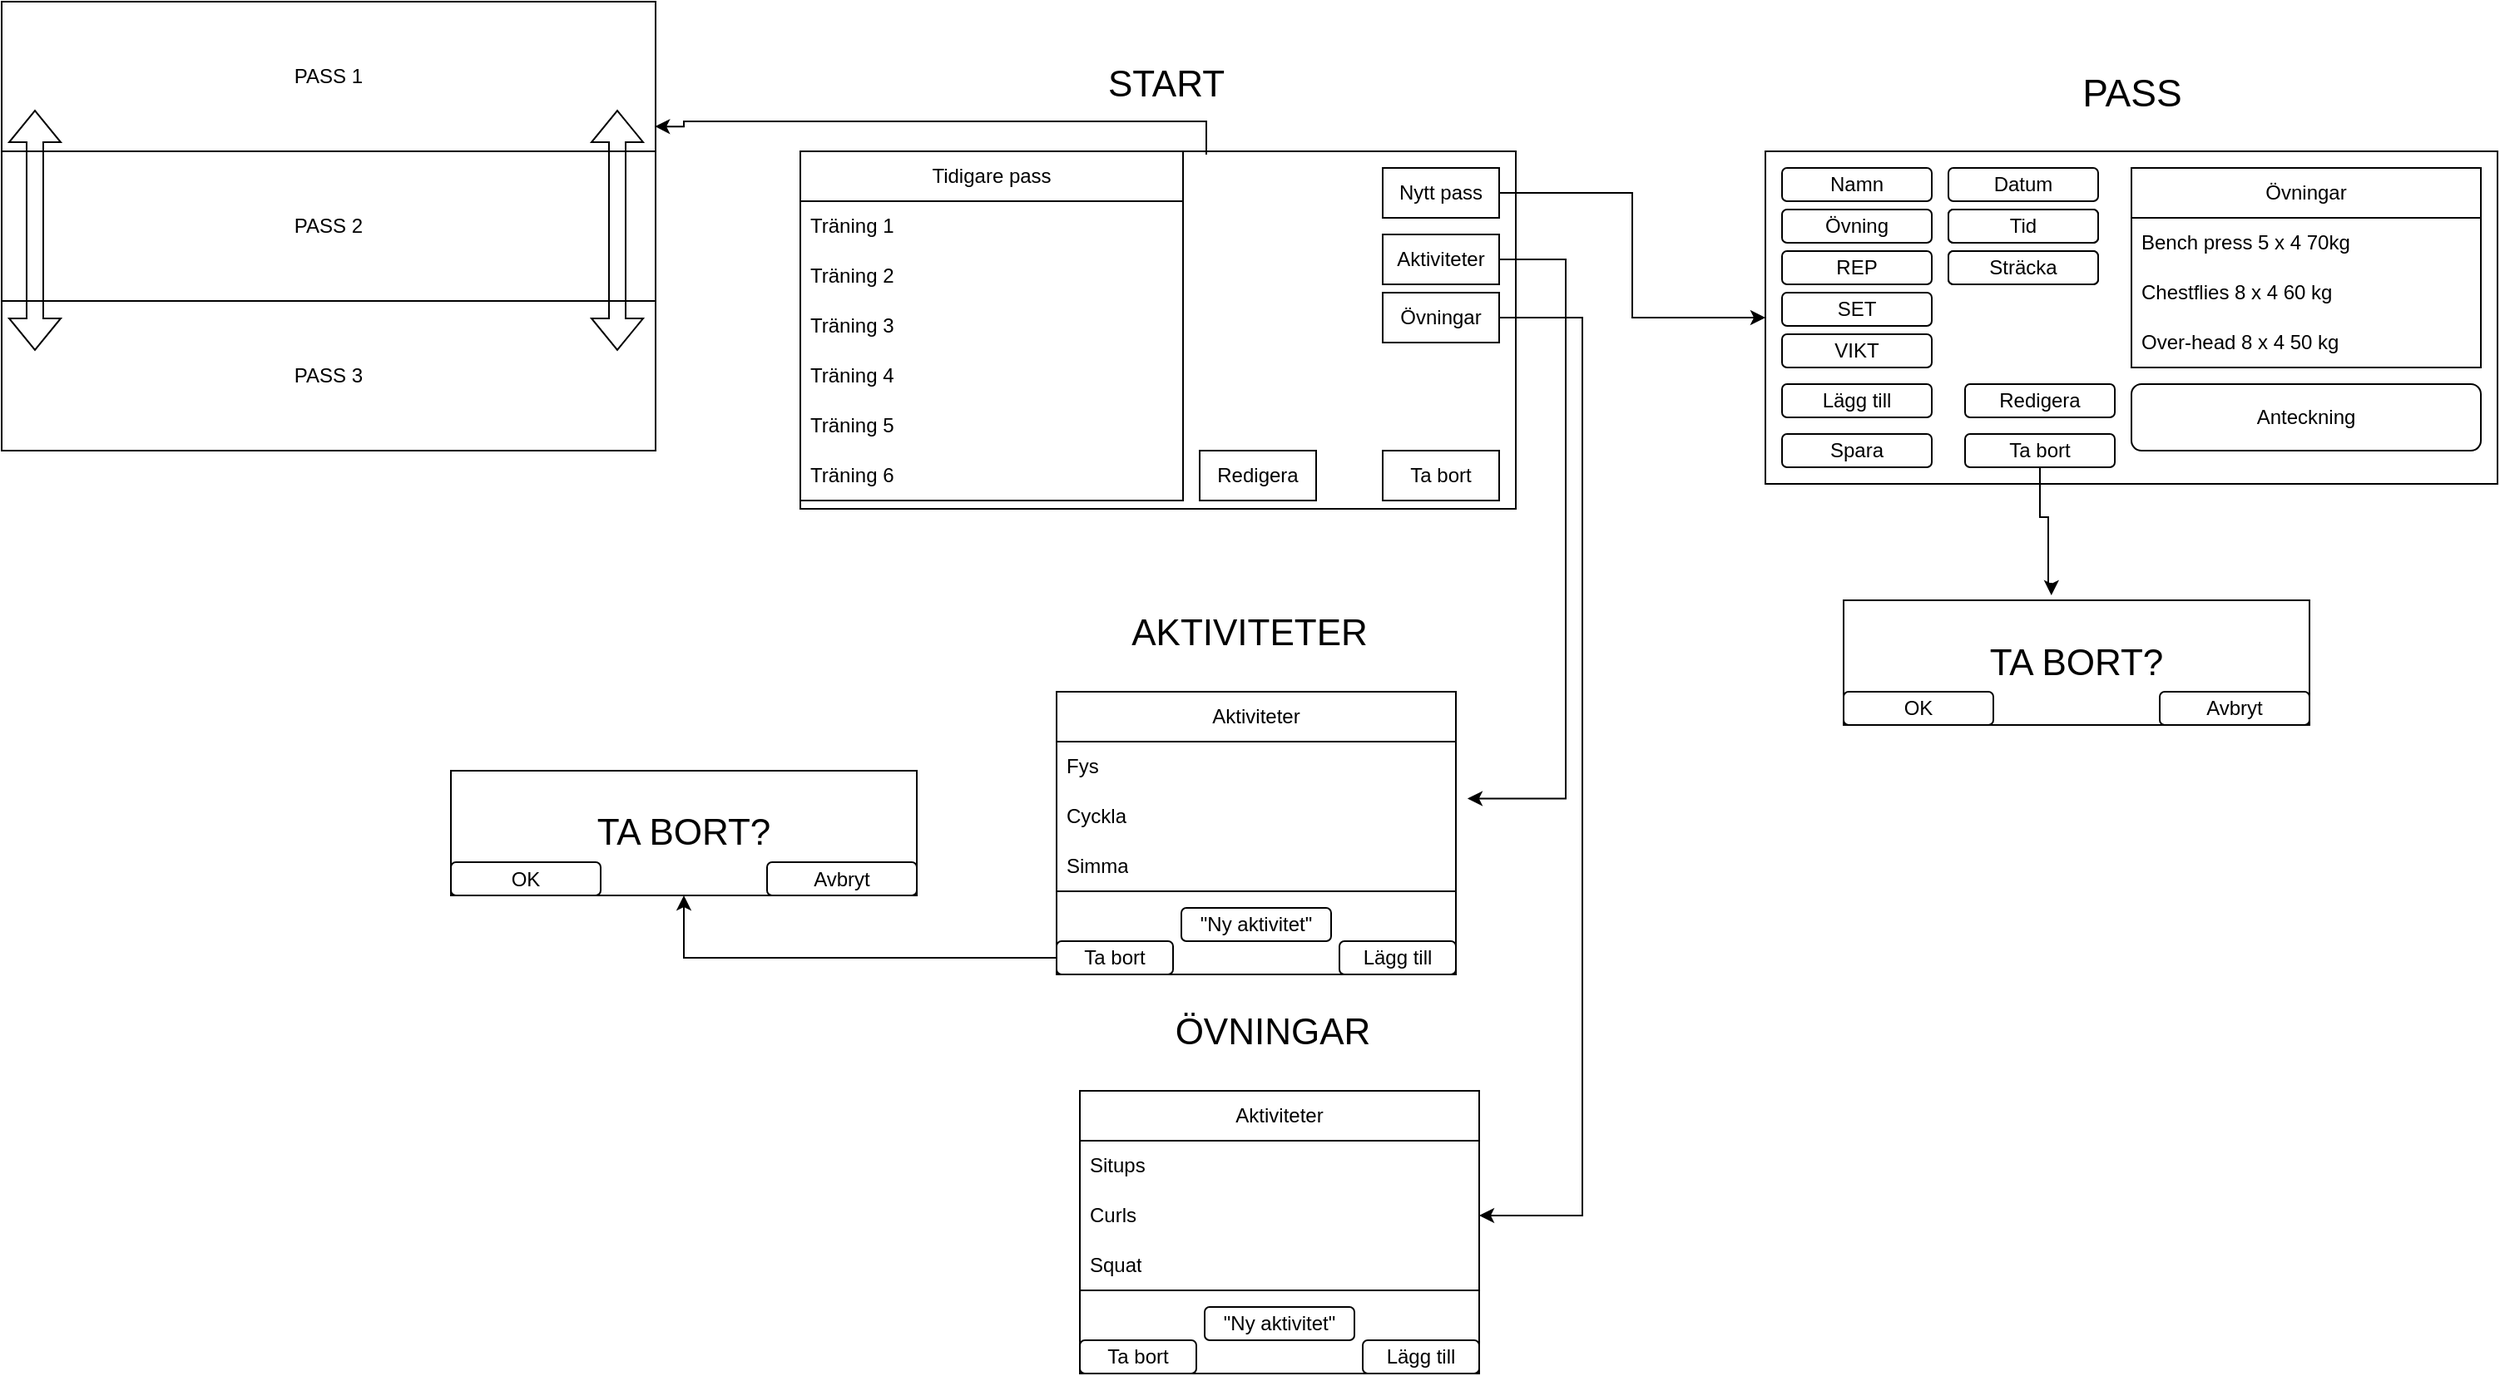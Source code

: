 <mxfile version="20.8.5" type="device"><diagram id="q-QDbmqCfpStdSSsm-XO" name="Page-1"><mxGraphModel dx="2252" dy="728" grid="1" gridSize="10" guides="1" tooltips="1" connect="1" arrows="1" fold="1" page="1" pageScale="1" pageWidth="827" pageHeight="1169" math="0" shadow="0"><root><mxCell id="0"/><mxCell id="1" parent="0"/><mxCell id="s7B7bV2NRUD7LYbY3rHo-2" value="" style="rounded=0;whiteSpace=wrap;html=1;" parent="1" vertex="1"><mxGeometry x="-20" y="165" width="430" height="215" as="geometry"/></mxCell><mxCell id="s7B7bV2NRUD7LYbY3rHo-5" value="Tidigare pass&lt;br&gt;" style="swimlane;fontStyle=0;childLayout=stackLayout;horizontal=1;startSize=30;horizontalStack=0;resizeParent=1;resizeParentMax=0;resizeLast=0;collapsible=1;marginBottom=0;whiteSpace=wrap;html=1;" parent="1" vertex="1"><mxGeometry x="-20" y="165" width="230" height="210" as="geometry"/></mxCell><mxCell id="s7B7bV2NRUD7LYbY3rHo-6" value="Träning 1" style="text;strokeColor=none;fillColor=none;align=left;verticalAlign=middle;spacingLeft=4;spacingRight=4;overflow=hidden;points=[[0,0.5],[1,0.5]];portConstraint=eastwest;rotatable=0;whiteSpace=wrap;html=1;" parent="s7B7bV2NRUD7LYbY3rHo-5" vertex="1"><mxGeometry y="30" width="230" height="30" as="geometry"/></mxCell><mxCell id="s7B7bV2NRUD7LYbY3rHo-7" value="Träning 2" style="text;strokeColor=none;fillColor=none;align=left;verticalAlign=middle;spacingLeft=4;spacingRight=4;overflow=hidden;points=[[0,0.5],[1,0.5]];portConstraint=eastwest;rotatable=0;whiteSpace=wrap;html=1;" parent="s7B7bV2NRUD7LYbY3rHo-5" vertex="1"><mxGeometry y="60" width="230" height="30" as="geometry"/></mxCell><mxCell id="s7B7bV2NRUD7LYbY3rHo-8" value="Träning 3" style="text;strokeColor=none;fillColor=none;align=left;verticalAlign=middle;spacingLeft=4;spacingRight=4;overflow=hidden;points=[[0,0.5],[1,0.5]];portConstraint=eastwest;rotatable=0;whiteSpace=wrap;html=1;" parent="s7B7bV2NRUD7LYbY3rHo-5" vertex="1"><mxGeometry y="90" width="230" height="30" as="geometry"/></mxCell><mxCell id="kynC1SwTJ-XHh9yqKAMK-9" value="Träning 4&lt;span style=&quot;white-space: pre;&quot;&gt;&#9;&lt;/span&gt;" style="text;strokeColor=none;fillColor=none;align=left;verticalAlign=middle;spacingLeft=4;spacingRight=4;overflow=hidden;points=[[0,0.5],[1,0.5]];portConstraint=eastwest;rotatable=0;whiteSpace=wrap;html=1;" vertex="1" parent="s7B7bV2NRUD7LYbY3rHo-5"><mxGeometry y="120" width="230" height="30" as="geometry"/></mxCell><mxCell id="kynC1SwTJ-XHh9yqKAMK-10" value="Träning 5" style="text;strokeColor=none;fillColor=none;align=left;verticalAlign=middle;spacingLeft=4;spacingRight=4;overflow=hidden;points=[[0,0.5],[1,0.5]];portConstraint=eastwest;rotatable=0;whiteSpace=wrap;html=1;" vertex="1" parent="s7B7bV2NRUD7LYbY3rHo-5"><mxGeometry y="150" width="230" height="30" as="geometry"/></mxCell><mxCell id="kynC1SwTJ-XHh9yqKAMK-11" value="Träning 6" style="text;strokeColor=none;fillColor=none;align=left;verticalAlign=middle;spacingLeft=4;spacingRight=4;overflow=hidden;points=[[0,0.5],[1,0.5]];portConstraint=eastwest;rotatable=0;whiteSpace=wrap;html=1;" vertex="1" parent="s7B7bV2NRUD7LYbY3rHo-5"><mxGeometry y="180" width="230" height="30" as="geometry"/></mxCell><mxCell id="s7B7bV2NRUD7LYbY3rHo-9" value="Nytt pass" style="rounded=0;whiteSpace=wrap;html=1;" parent="1" vertex="1"><mxGeometry x="330" y="175" width="70" height="30" as="geometry"/></mxCell><mxCell id="s7B7bV2NRUD7LYbY3rHo-32" value="Ta bort" style="rounded=0;whiteSpace=wrap;html=1;" parent="1" vertex="1"><mxGeometry x="330" y="345" width="70" height="30" as="geometry"/></mxCell><mxCell id="s7B7bV2NRUD7LYbY3rHo-39" value="" style="rounded=0;whiteSpace=wrap;html=1;" parent="1" vertex="1"><mxGeometry x="560" y="165" width="440" height="200" as="geometry"/></mxCell><mxCell id="s7B7bV2NRUD7LYbY3rHo-40" value="Datum" style="rounded=1;whiteSpace=wrap;html=1;" parent="1" vertex="1"><mxGeometry x="670" y="175" width="90" height="20" as="geometry"/></mxCell><mxCell id="s7B7bV2NRUD7LYbY3rHo-41" value="Tid" style="rounded=1;whiteSpace=wrap;html=1;" parent="1" vertex="1"><mxGeometry x="670" y="200" width="90" height="20" as="geometry"/></mxCell><mxCell id="s7B7bV2NRUD7LYbY3rHo-55" value="Övningar" style="swimlane;fontStyle=0;childLayout=stackLayout;horizontal=1;startSize=30;horizontalStack=0;resizeParent=1;resizeParentMax=0;resizeLast=0;collapsible=1;marginBottom=0;whiteSpace=wrap;html=1;" parent="1" vertex="1"><mxGeometry x="780" y="175" width="210" height="120" as="geometry"/></mxCell><mxCell id="s7B7bV2NRUD7LYbY3rHo-56" value="Bench press 5 x 4 70kg" style="text;strokeColor=none;fillColor=none;align=left;verticalAlign=middle;spacingLeft=4;spacingRight=4;overflow=hidden;points=[[0,0.5],[1,0.5]];portConstraint=eastwest;rotatable=0;whiteSpace=wrap;html=1;" parent="s7B7bV2NRUD7LYbY3rHo-55" vertex="1"><mxGeometry y="30" width="210" height="30" as="geometry"/></mxCell><mxCell id="s7B7bV2NRUD7LYbY3rHo-57" value="Chestflies 8 x 4 60 kg" style="text;strokeColor=none;fillColor=none;align=left;verticalAlign=middle;spacingLeft=4;spacingRight=4;overflow=hidden;points=[[0,0.5],[1,0.5]];portConstraint=eastwest;rotatable=0;whiteSpace=wrap;html=1;" parent="s7B7bV2NRUD7LYbY3rHo-55" vertex="1"><mxGeometry y="60" width="210" height="30" as="geometry"/></mxCell><mxCell id="s7B7bV2NRUD7LYbY3rHo-58" value="Over-head 8 x 4 50 kg" style="text;strokeColor=none;fillColor=none;align=left;verticalAlign=middle;spacingLeft=4;spacingRight=4;overflow=hidden;points=[[0,0.5],[1,0.5]];portConstraint=eastwest;rotatable=0;whiteSpace=wrap;html=1;" parent="s7B7bV2NRUD7LYbY3rHo-55" vertex="1"><mxGeometry y="90" width="210" height="30" as="geometry"/></mxCell><mxCell id="s7B7bV2NRUD7LYbY3rHo-66" value="Övning" style="rounded=1;whiteSpace=wrap;html=1;" parent="1" vertex="1"><mxGeometry x="570" y="200" width="90" height="20" as="geometry"/></mxCell><mxCell id="s7B7bV2NRUD7LYbY3rHo-67" value="Anteckning" style="rounded=1;whiteSpace=wrap;html=1;" parent="1" vertex="1"><mxGeometry x="780" y="305" width="210" height="40" as="geometry"/></mxCell><mxCell id="s7B7bV2NRUD7LYbY3rHo-74" style="edgeStyle=orthogonalEdgeStyle;rounded=0;orthogonalLoop=1;jettySize=auto;html=1;entryX=0;entryY=0.5;entryDx=0;entryDy=0;" parent="1" source="s7B7bV2NRUD7LYbY3rHo-9" target="s7B7bV2NRUD7LYbY3rHo-39" edge="1"><mxGeometry relative="1" as="geometry"><mxPoint x="390" y="215" as="sourcePoint"/></mxGeometry></mxCell><mxCell id="s7B7bV2NRUD7LYbY3rHo-77" value="" style="shape=image;html=1;verticalAlign=top;verticalLabelPosition=bottom;labelBackgroundColor=#ffffff;imageAspect=0;aspect=fixed;image=https://cdn1.iconfinder.com/data/icons/material-core/10/arrow-drop-down-128.png" parent="1" vertex="1"><mxGeometry x="640" y="200" width="18" height="18" as="geometry"/></mxCell><mxCell id="kynC1SwTJ-XHh9yqKAMK-41" style="edgeStyle=orthogonalEdgeStyle;rounded=0;orthogonalLoop=1;jettySize=auto;html=1;entryX=1.029;entryY=0.141;entryDx=0;entryDy=0;entryPerimeter=0;fontSize=23;" edge="1" parent="1" source="s7B7bV2NRUD7LYbY3rHo-85" target="s7B7bV2NRUD7LYbY3rHo-94"><mxGeometry relative="1" as="geometry"><Array as="points"><mxPoint x="440" y="230"/><mxPoint x="440" y="554"/></Array></mxGeometry></mxCell><mxCell id="s7B7bV2NRUD7LYbY3rHo-85" value="Aktiviteter" style="rounded=0;whiteSpace=wrap;html=1;" parent="1" vertex="1"><mxGeometry x="330" y="215" width="70" height="30" as="geometry"/></mxCell><mxCell id="s7B7bV2NRUD7LYbY3rHo-86" value="" style="rounded=0;whiteSpace=wrap;html=1;" parent="1" vertex="1"><mxGeometry x="134" y="490" width="240" height="170" as="geometry"/></mxCell><mxCell id="s7B7bV2NRUD7LYbY3rHo-92" value="Aktiviteter" style="swimlane;fontStyle=0;childLayout=stackLayout;horizontal=1;startSize=30;horizontalStack=0;resizeParent=1;resizeParentMax=0;resizeLast=0;collapsible=1;marginBottom=0;whiteSpace=wrap;html=1;" parent="1" vertex="1"><mxGeometry x="134" y="490" width="240" height="120" as="geometry"/></mxCell><mxCell id="s7B7bV2NRUD7LYbY3rHo-93" value="Fys" style="text;strokeColor=none;fillColor=none;align=left;verticalAlign=middle;spacingLeft=4;spacingRight=4;overflow=hidden;points=[[0,0.5],[1,0.5]];portConstraint=eastwest;rotatable=0;whiteSpace=wrap;html=1;" parent="s7B7bV2NRUD7LYbY3rHo-92" vertex="1"><mxGeometry y="30" width="240" height="30" as="geometry"/></mxCell><mxCell id="s7B7bV2NRUD7LYbY3rHo-94" value="Cyckla" style="text;strokeColor=none;fillColor=none;align=left;verticalAlign=middle;spacingLeft=4;spacingRight=4;overflow=hidden;points=[[0,0.5],[1,0.5]];portConstraint=eastwest;rotatable=0;whiteSpace=wrap;html=1;" parent="s7B7bV2NRUD7LYbY3rHo-92" vertex="1"><mxGeometry y="60" width="240" height="30" as="geometry"/></mxCell><mxCell id="s7B7bV2NRUD7LYbY3rHo-95" value="Simma" style="text;strokeColor=none;fillColor=none;align=left;verticalAlign=middle;spacingLeft=4;spacingRight=4;overflow=hidden;points=[[0,0.5],[1,0.5]];portConstraint=eastwest;rotatable=0;whiteSpace=wrap;html=1;" parent="s7B7bV2NRUD7LYbY3rHo-92" vertex="1"><mxGeometry y="90" width="240" height="30" as="geometry"/></mxCell><mxCell id="s7B7bV2NRUD7LYbY3rHo-97" value="Lägg till" style="rounded=1;whiteSpace=wrap;html=1;" parent="1" vertex="1"><mxGeometry x="304" y="640" width="70" height="20" as="geometry"/></mxCell><mxCell id="s7B7bV2NRUD7LYbY3rHo-99" value="&quot;Ny aktivitet&quot;" style="rounded=1;whiteSpace=wrap;html=1;" parent="1" vertex="1"><mxGeometry x="209" y="620" width="90" height="20" as="geometry"/></mxCell><mxCell id="s7B7bV2NRUD7LYbY3rHo-101" value="&lt;font style=&quot;font-size: 22px;&quot;&gt;AKTIVITETER&lt;/font&gt;" style="text;html=1;strokeColor=none;fillColor=none;align=center;verticalAlign=middle;whiteSpace=wrap;rounded=0;" parent="1" vertex="1"><mxGeometry x="120" y="440" width="260" height="30" as="geometry"/></mxCell><mxCell id="s7B7bV2NRUD7LYbY3rHo-120" style="edgeStyle=orthogonalEdgeStyle;rounded=0;orthogonalLoop=1;jettySize=auto;html=1;fontSize=22;entryX=0.446;entryY=-0.04;entryDx=0;entryDy=0;entryPerimeter=0;" parent="1" source="s7B7bV2NRUD7LYbY3rHo-102" edge="1" target="s7B7bV2NRUD7LYbY3rHo-124"><mxGeometry relative="1" as="geometry"><mxPoint x="770" y="425.0" as="targetPoint"/><Array as="points"><mxPoint x="725" y="385"/><mxPoint x="730" y="385"/><mxPoint x="730" y="425"/><mxPoint x="732" y="425"/></Array></mxGeometry></mxCell><mxCell id="s7B7bV2NRUD7LYbY3rHo-102" value="Ta bort" style="rounded=1;whiteSpace=wrap;html=1;" parent="1" vertex="1"><mxGeometry x="680" y="335" width="90" height="20" as="geometry"/></mxCell><mxCell id="s7B7bV2NRUD7LYbY3rHo-107" value="REP" style="rounded=1;whiteSpace=wrap;html=1;" parent="1" vertex="1"><mxGeometry x="570" y="225" width="90" height="20" as="geometry"/></mxCell><mxCell id="s7B7bV2NRUD7LYbY3rHo-108" value="SET" style="rounded=1;whiteSpace=wrap;html=1;" parent="1" vertex="1"><mxGeometry x="570" y="250" width="90" height="20" as="geometry"/></mxCell><mxCell id="s7B7bV2NRUD7LYbY3rHo-109" value="Lägg till" style="rounded=1;whiteSpace=wrap;html=1;" parent="1" vertex="1"><mxGeometry x="570" y="305" width="90" height="20" as="geometry"/></mxCell><mxCell id="s7B7bV2NRUD7LYbY3rHo-110" value="Spara" style="rounded=1;whiteSpace=wrap;html=1;" parent="1" vertex="1"><mxGeometry x="570" y="335" width="90" height="20" as="geometry"/></mxCell><mxCell id="s7B7bV2NRUD7LYbY3rHo-111" style="edgeStyle=orthogonalEdgeStyle;rounded=0;orthogonalLoop=1;jettySize=auto;html=1;exitX=0.5;exitY=1;exitDx=0;exitDy=0;fontSize=22;" parent="1" source="s7B7bV2NRUD7LYbY3rHo-102" target="s7B7bV2NRUD7LYbY3rHo-102" edge="1"><mxGeometry relative="1" as="geometry"/></mxCell><mxCell id="s7B7bV2NRUD7LYbY3rHo-116" value="Redigera" style="rounded=0;whiteSpace=wrap;html=1;" parent="1" vertex="1"><mxGeometry x="220" y="345" width="70" height="30" as="geometry"/></mxCell><mxCell id="s7B7bV2NRUD7LYbY3rHo-119" value="Redigera" style="rounded=1;whiteSpace=wrap;html=1;" parent="1" vertex="1"><mxGeometry x="680" y="305" width="90" height="20" as="geometry"/></mxCell><mxCell id="s7B7bV2NRUD7LYbY3rHo-124" value="TA BORT?" style="rounded=0;whiteSpace=wrap;html=1;fontSize=22;" parent="1" vertex="1"><mxGeometry x="607" y="435" width="280" height="75" as="geometry"/></mxCell><mxCell id="s7B7bV2NRUD7LYbY3rHo-127" value="OK" style="rounded=1;whiteSpace=wrap;html=1;" parent="1" vertex="1"><mxGeometry x="607" y="490" width="90" height="20" as="geometry"/></mxCell><mxCell id="s7B7bV2NRUD7LYbY3rHo-129" value="Avbryt" style="rounded=1;whiteSpace=wrap;html=1;" parent="1" vertex="1"><mxGeometry x="797" y="490" width="90" height="20" as="geometry"/></mxCell><mxCell id="s7B7bV2NRUD7LYbY3rHo-130" value="&lt;span style=&quot;font-size: 22px;&quot;&gt;START&lt;/span&gt;" style="text;html=1;strokeColor=none;fillColor=none;align=center;verticalAlign=middle;whiteSpace=wrap;rounded=0;" parent="1" vertex="1"><mxGeometry x="70" y="110" width="260" height="30" as="geometry"/></mxCell><mxCell id="s7B7bV2NRUD7LYbY3rHo-132" value="Sträcka" style="rounded=1;whiteSpace=wrap;html=1;" parent="1" vertex="1"><mxGeometry x="670" y="225" width="90" height="20" as="geometry"/></mxCell><mxCell id="kynC1SwTJ-XHh9yqKAMK-8" style="edgeStyle=orthogonalEdgeStyle;rounded=0;orthogonalLoop=1;jettySize=auto;html=1;" edge="1" parent="1" source="kynC1SwTJ-XHh9yqKAMK-1" target="kynC1SwTJ-XHh9yqKAMK-3"><mxGeometry relative="1" as="geometry"/></mxCell><mxCell id="kynC1SwTJ-XHh9yqKAMK-1" value="Ta bort" style="rounded=1;whiteSpace=wrap;html=1;" vertex="1" parent="1"><mxGeometry x="134" y="640" width="70" height="20" as="geometry"/></mxCell><mxCell id="kynC1SwTJ-XHh9yqKAMK-3" value="TA BORT?" style="rounded=0;whiteSpace=wrap;html=1;fontSize=22;" vertex="1" parent="1"><mxGeometry x="-230" y="537.5" width="280" height="75" as="geometry"/></mxCell><mxCell id="kynC1SwTJ-XHh9yqKAMK-4" value="OK" style="rounded=1;whiteSpace=wrap;html=1;" vertex="1" parent="1"><mxGeometry x="-230" y="592.5" width="90" height="20" as="geometry"/></mxCell><mxCell id="kynC1SwTJ-XHh9yqKAMK-5" value="Avbryt" style="rounded=1;whiteSpace=wrap;html=1;" vertex="1" parent="1"><mxGeometry x="-40" y="592.5" width="90" height="20" as="geometry"/></mxCell><mxCell id="kynC1SwTJ-XHh9yqKAMK-14" value="VIKT" style="rounded=1;whiteSpace=wrap;html=1;" vertex="1" parent="1"><mxGeometry x="570" y="275" width="90" height="20" as="geometry"/></mxCell><mxCell id="kynC1SwTJ-XHh9yqKAMK-25" value="" style="rounded=0;whiteSpace=wrap;html=1;" vertex="1" parent="1"><mxGeometry x="-500" y="75" width="393" height="270" as="geometry"/></mxCell><mxCell id="kynC1SwTJ-XHh9yqKAMK-26" value="PASS 1" style="rounded=0;whiteSpace=wrap;html=1;" vertex="1" parent="1"><mxGeometry x="-500" y="75" width="393" height="90" as="geometry"/></mxCell><mxCell id="kynC1SwTJ-XHh9yqKAMK-27" value="PASS 2" style="rounded=0;whiteSpace=wrap;html=1;" vertex="1" parent="1"><mxGeometry x="-500" y="165" width="393" height="90" as="geometry"/></mxCell><mxCell id="kynC1SwTJ-XHh9yqKAMK-28" value="PASS 3" style="rounded=0;whiteSpace=wrap;html=1;" vertex="1" parent="1"><mxGeometry x="-500" y="255" width="393" height="90" as="geometry"/></mxCell><mxCell id="kynC1SwTJ-XHh9yqKAMK-30" value="" style="shape=flexArrow;endArrow=classic;startArrow=classic;html=1;rounded=0;" edge="1" parent="1"><mxGeometry width="100" height="100" relative="1" as="geometry"><mxPoint x="-130" y="285" as="sourcePoint"/><mxPoint x="-130" y="140" as="targetPoint"/></mxGeometry></mxCell><mxCell id="kynC1SwTJ-XHh9yqKAMK-31" value="" style="shape=flexArrow;endArrow=classic;startArrow=classic;html=1;rounded=0;" edge="1" parent="1"><mxGeometry width="100" height="100" relative="1" as="geometry"><mxPoint x="-480" y="285" as="sourcePoint"/><mxPoint x="-480" y="140" as="targetPoint"/></mxGeometry></mxCell><mxCell id="kynC1SwTJ-XHh9yqKAMK-39" style="edgeStyle=orthogonalEdgeStyle;rounded=0;orthogonalLoop=1;jettySize=auto;html=1;exitX=0.5;exitY=0;exitDx=0;exitDy=0;entryX=0.999;entryY=0.834;entryDx=0;entryDy=0;entryPerimeter=0;" edge="1" parent="1" source="kynC1SwTJ-XHh9yqKAMK-36" target="kynC1SwTJ-XHh9yqKAMK-26"><mxGeometry relative="1" as="geometry"><Array as="points"><mxPoint x="224" y="147"/><mxPoint x="-90" y="147"/><mxPoint x="-90" y="150"/></Array></mxGeometry></mxCell><mxCell id="kynC1SwTJ-XHh9yqKAMK-36" value="" style="shape=image;html=1;verticalAlign=top;verticalLabelPosition=bottom;labelBackgroundColor=#ffffff;imageAspect=0;aspect=fixed;image=https://cdn4.iconfinder.com/data/icons/ionicons/512/icon-plus-128.png" vertex="1" parent="1"><mxGeometry x="210" y="167" width="28" height="28" as="geometry"/></mxCell><mxCell id="kynC1SwTJ-XHh9yqKAMK-40" value="&lt;font style=&quot;font-size: 23px;&quot;&gt;PASS&lt;/font&gt;" style="text;html=1;align=center;verticalAlign=middle;resizable=0;points=[];autosize=1;strokeColor=none;fillColor=none;" vertex="1" parent="1"><mxGeometry x="740" y="110" width="80" height="40" as="geometry"/></mxCell><mxCell id="kynC1SwTJ-XHh9yqKAMK-43" value="Namn" style="rounded=1;whiteSpace=wrap;html=1;" vertex="1" parent="1"><mxGeometry x="570" y="175" width="90" height="20" as="geometry"/></mxCell><mxCell id="kynC1SwTJ-XHh9yqKAMK-46" value="Sträcka" style="rounded=1;whiteSpace=wrap;html=1;" vertex="1" parent="1"><mxGeometry x="670" y="225" width="90" height="20" as="geometry"/></mxCell><mxCell id="kynC1SwTJ-XHh9yqKAMK-47" value="Tid" style="rounded=1;whiteSpace=wrap;html=1;" vertex="1" parent="1"><mxGeometry x="670" y="200" width="90" height="20" as="geometry"/></mxCell><mxCell id="kynC1SwTJ-XHh9yqKAMK-60" style="edgeStyle=orthogonalEdgeStyle;rounded=0;orthogonalLoop=1;jettySize=auto;html=1;entryX=1;entryY=0.5;entryDx=0;entryDy=0;fontSize=23;" edge="1" parent="1" source="kynC1SwTJ-XHh9yqKAMK-50" target="kynC1SwTJ-XHh9yqKAMK-54"><mxGeometry relative="1" as="geometry"><Array as="points"><mxPoint x="450" y="265"/><mxPoint x="450" y="805"/></Array></mxGeometry></mxCell><mxCell id="kynC1SwTJ-XHh9yqKAMK-50" value="Övningar" style="rounded=0;whiteSpace=wrap;html=1;" vertex="1" parent="1"><mxGeometry x="330" y="250" width="70" height="30" as="geometry"/></mxCell><mxCell id="kynC1SwTJ-XHh9yqKAMK-51" value="" style="rounded=0;whiteSpace=wrap;html=1;" vertex="1" parent="1"><mxGeometry x="148" y="730" width="240" height="170" as="geometry"/></mxCell><mxCell id="kynC1SwTJ-XHh9yqKAMK-52" value="Aktiviteter" style="swimlane;fontStyle=0;childLayout=stackLayout;horizontal=1;startSize=30;horizontalStack=0;resizeParent=1;resizeParentMax=0;resizeLast=0;collapsible=1;marginBottom=0;whiteSpace=wrap;html=1;" vertex="1" parent="1"><mxGeometry x="148" y="730" width="240" height="120" as="geometry"/></mxCell><mxCell id="kynC1SwTJ-XHh9yqKAMK-53" value="Situps" style="text;strokeColor=none;fillColor=none;align=left;verticalAlign=middle;spacingLeft=4;spacingRight=4;overflow=hidden;points=[[0,0.5],[1,0.5]];portConstraint=eastwest;rotatable=0;whiteSpace=wrap;html=1;" vertex="1" parent="kynC1SwTJ-XHh9yqKAMK-52"><mxGeometry y="30" width="240" height="30" as="geometry"/></mxCell><mxCell id="kynC1SwTJ-XHh9yqKAMK-54" value="Curls" style="text;strokeColor=none;fillColor=none;align=left;verticalAlign=middle;spacingLeft=4;spacingRight=4;overflow=hidden;points=[[0,0.5],[1,0.5]];portConstraint=eastwest;rotatable=0;whiteSpace=wrap;html=1;" vertex="1" parent="kynC1SwTJ-XHh9yqKAMK-52"><mxGeometry y="60" width="240" height="30" as="geometry"/></mxCell><mxCell id="kynC1SwTJ-XHh9yqKAMK-55" value="Squat" style="text;strokeColor=none;fillColor=none;align=left;verticalAlign=middle;spacingLeft=4;spacingRight=4;overflow=hidden;points=[[0,0.5],[1,0.5]];portConstraint=eastwest;rotatable=0;whiteSpace=wrap;html=1;" vertex="1" parent="kynC1SwTJ-XHh9yqKAMK-52"><mxGeometry y="90" width="240" height="30" as="geometry"/></mxCell><mxCell id="kynC1SwTJ-XHh9yqKAMK-56" value="Lägg till" style="rounded=1;whiteSpace=wrap;html=1;" vertex="1" parent="1"><mxGeometry x="318" y="880" width="70" height="20" as="geometry"/></mxCell><mxCell id="kynC1SwTJ-XHh9yqKAMK-57" value="&quot;Ny aktivitet&quot;" style="rounded=1;whiteSpace=wrap;html=1;" vertex="1" parent="1"><mxGeometry x="223" y="860" width="90" height="20" as="geometry"/></mxCell><mxCell id="kynC1SwTJ-XHh9yqKAMK-58" value="&lt;font style=&quot;font-size: 22px;&quot;&gt;ÖVNINGAR&lt;/font&gt;" style="text;html=1;strokeColor=none;fillColor=none;align=center;verticalAlign=middle;whiteSpace=wrap;rounded=0;" vertex="1" parent="1"><mxGeometry x="134" y="680" width="260" height="30" as="geometry"/></mxCell><mxCell id="kynC1SwTJ-XHh9yqKAMK-59" value="Ta bort" style="rounded=1;whiteSpace=wrap;html=1;" vertex="1" parent="1"><mxGeometry x="148" y="880" width="70" height="20" as="geometry"/></mxCell></root></mxGraphModel></diagram></mxfile>